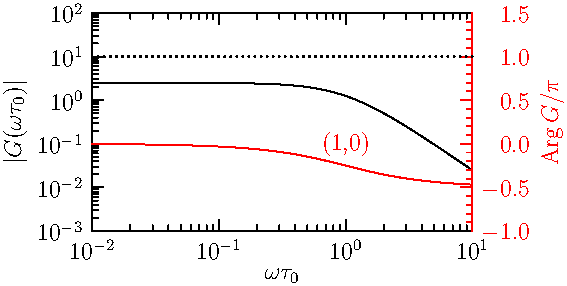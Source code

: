 import graph;
texpreamble("\def\Arg{\mathop {\rm Arg}\nolimits}");

size(10cm,5cm,IgnoreAspect);

real ampl(real x) {return 2.5/(1+x^2);}
real phas(real x) {return -atan(x)/pi;}

scale(Log,Log);
draw(graph(ampl,0.01,10));
ylimits(0.001,100);

xaxis("$\omega\tau_0$",BottomTop,LeftTicks);
yaxis("$|G(\omega\tau_0)|$",Left,RightTicks);

picture q=secondaryY(new void(picture pic) {
    scale(pic,Log,Linear);
    draw(pic,graph(pic,phas,0.01,10),red);
    ylimits(pic,-1.0,1.5);
    yaxis(pic,"$\Arg G/\pi$",Right,red,
          LeftTicks("$% #.1f$",
                    begin=false,end=false));
    yequals(pic,1,Dotted);
  });
label(q,"(1,0)",Scale(q,(1,0)),red);
add(q);

